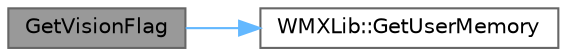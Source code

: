 digraph "GetVisionFlag"
{
 // LATEX_PDF_SIZE
  bgcolor="transparent";
  edge [fontname=Helvetica,fontsize=10,labelfontname=Helvetica,labelfontsize=10];
  node [fontname=Helvetica,fontsize=10,shape=box,height=0.2,width=0.4];
  rankdir="LR";
  Node1 [id="Node000001",label="GetVisionFlag",height=0.2,width=0.4,color="gray40", fillcolor="grey60", style="filled", fontcolor="black",tooltip=" "];
  Node1 -> Node2 [id="edge1_Node000001_Node000002",color="steelblue1",style="solid",tooltip=" "];
  Node2 [id="Node000002",label="WMXLib::GetUserMemory",height=0.2,width=0.4,color="grey40", fillcolor="white", style="filled",URL="$a00169.html#ae7f4d5f3857f399f6c3ce5063ddafda4",tooltip="UserMemory 객체를 반환합니다."];
}
